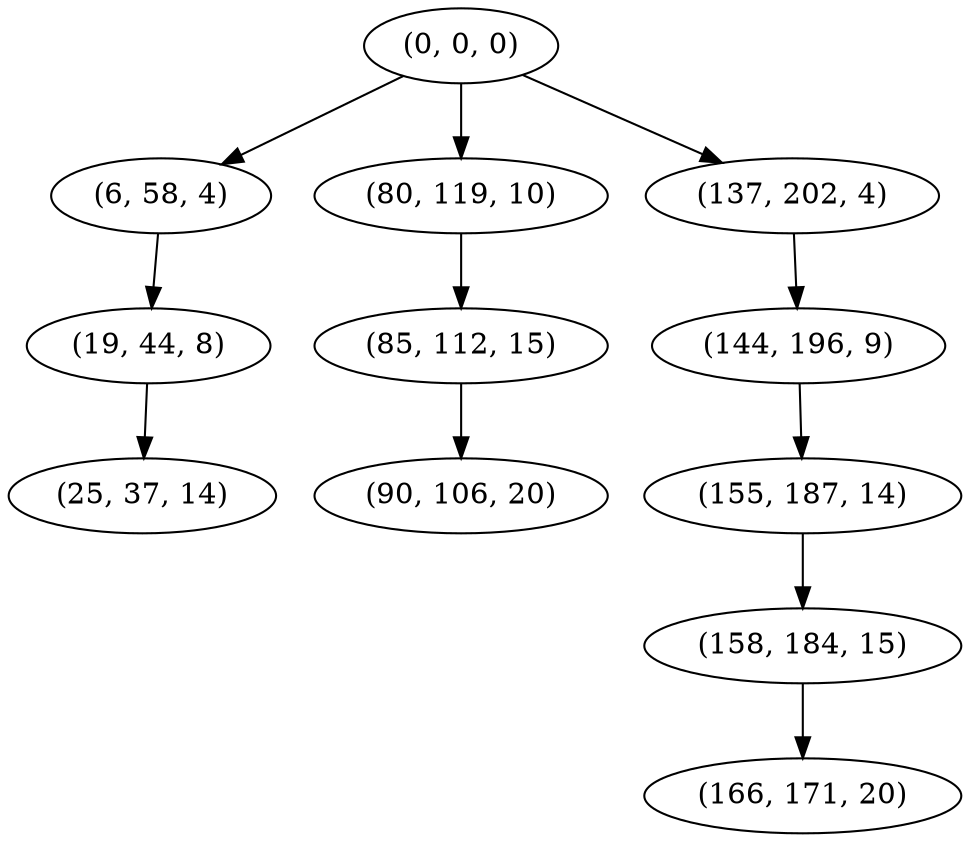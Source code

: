 digraph tree {
    "(0, 0, 0)";
    "(6, 58, 4)";
    "(19, 44, 8)";
    "(25, 37, 14)";
    "(80, 119, 10)";
    "(85, 112, 15)";
    "(90, 106, 20)";
    "(137, 202, 4)";
    "(144, 196, 9)";
    "(155, 187, 14)";
    "(158, 184, 15)";
    "(166, 171, 20)";
    "(0, 0, 0)" -> "(6, 58, 4)";
    "(0, 0, 0)" -> "(80, 119, 10)";
    "(0, 0, 0)" -> "(137, 202, 4)";
    "(6, 58, 4)" -> "(19, 44, 8)";
    "(19, 44, 8)" -> "(25, 37, 14)";
    "(80, 119, 10)" -> "(85, 112, 15)";
    "(85, 112, 15)" -> "(90, 106, 20)";
    "(137, 202, 4)" -> "(144, 196, 9)";
    "(144, 196, 9)" -> "(155, 187, 14)";
    "(155, 187, 14)" -> "(158, 184, 15)";
    "(158, 184, 15)" -> "(166, 171, 20)";
}
